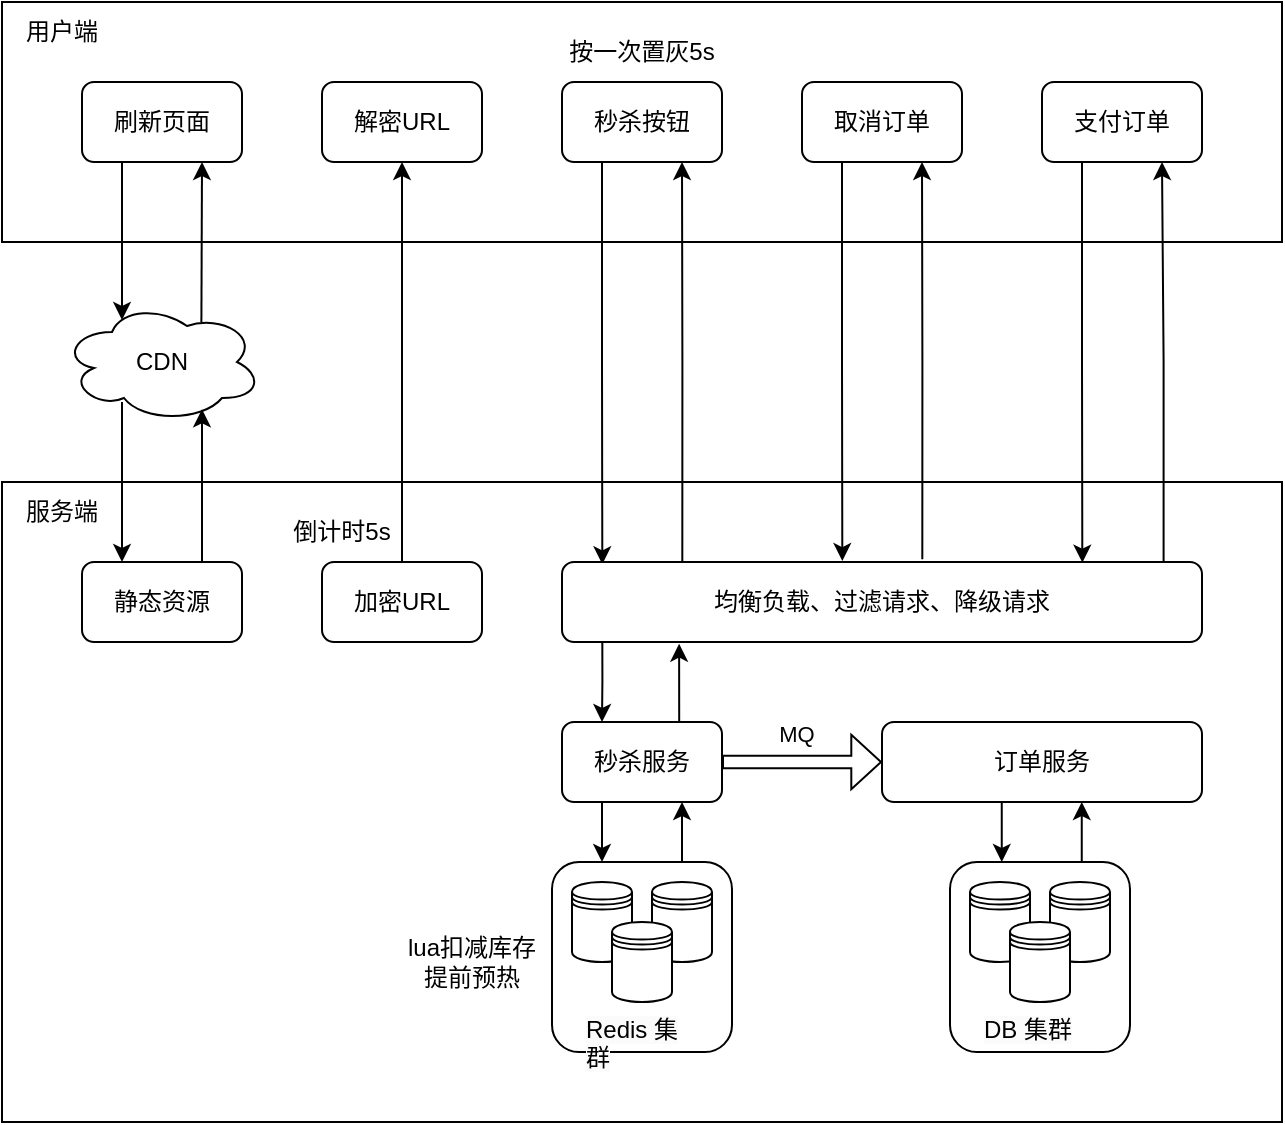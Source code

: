 <mxfile version="21.6.8" type="github">
  <diagram name="第 1 页" id="iJYLgnD0Vp_bRv892wBv">
    <mxGraphModel dx="844" dy="468" grid="1" gridSize="10" guides="1" tooltips="1" connect="1" arrows="1" fold="1" page="1" pageScale="1" pageWidth="827" pageHeight="1169" math="0" shadow="0">
      <root>
        <mxCell id="0" />
        <mxCell id="1" parent="0" />
        <mxCell id="BWaOofcB4zOCKCN69qSM-3" value="" style="rounded=0;whiteSpace=wrap;html=1;fillColor=none;" vertex="1" parent="1">
          <mxGeometry x="40" y="40" width="640" height="120" as="geometry" />
        </mxCell>
        <mxCell id="BWaOofcB4zOCKCN69qSM-33" style="edgeStyle=orthogonalEdgeStyle;rounded=0;orthogonalLoop=1;jettySize=auto;html=1;exitX=0.25;exitY=1;exitDx=0;exitDy=0;entryX=0.063;entryY=0.029;entryDx=0;entryDy=0;entryPerimeter=0;" edge="1" parent="1" source="BWaOofcB4zOCKCN69qSM-2" target="BWaOofcB4zOCKCN69qSM-40">
          <mxGeometry relative="1" as="geometry" />
        </mxCell>
        <mxCell id="BWaOofcB4zOCKCN69qSM-2" value="秒杀按钮" style="rounded=1;whiteSpace=wrap;html=1;" vertex="1" parent="1">
          <mxGeometry x="320" y="80" width="80" height="40" as="geometry" />
        </mxCell>
        <mxCell id="BWaOofcB4zOCKCN69qSM-4" value="用户端" style="text;html=1;strokeColor=none;fillColor=none;align=center;verticalAlign=middle;whiteSpace=wrap;rounded=0;" vertex="1" parent="1">
          <mxGeometry x="40" y="40" width="60" height="30" as="geometry" />
        </mxCell>
        <mxCell id="BWaOofcB4zOCKCN69qSM-5" value="" style="rounded=0;whiteSpace=wrap;html=1;fillColor=none;" vertex="1" parent="1">
          <mxGeometry x="40" y="280" width="640" height="320" as="geometry" />
        </mxCell>
        <mxCell id="BWaOofcB4zOCKCN69qSM-6" value="服务端" style="text;html=1;strokeColor=none;fillColor=none;align=center;verticalAlign=middle;whiteSpace=wrap;rounded=0;" vertex="1" parent="1">
          <mxGeometry x="40" y="280" width="60" height="30" as="geometry" />
        </mxCell>
        <mxCell id="BWaOofcB4zOCKCN69qSM-8" value="刷新页面" style="rounded=1;whiteSpace=wrap;html=1;" vertex="1" parent="1">
          <mxGeometry x="80" y="80" width="80" height="40" as="geometry" />
        </mxCell>
        <mxCell id="BWaOofcB4zOCKCN69qSM-36" style="edgeStyle=orthogonalEdgeStyle;rounded=0;orthogonalLoop=1;jettySize=auto;html=1;exitX=0.25;exitY=1;exitDx=0;exitDy=0;entryX=0.438;entryY=-0.012;entryDx=0;entryDy=0;entryPerimeter=0;" edge="1" parent="1" source="BWaOofcB4zOCKCN69qSM-9" target="BWaOofcB4zOCKCN69qSM-40">
          <mxGeometry relative="1" as="geometry" />
        </mxCell>
        <mxCell id="BWaOofcB4zOCKCN69qSM-9" value="取消订单" style="rounded=1;whiteSpace=wrap;html=1;" vertex="1" parent="1">
          <mxGeometry x="440" y="80" width="80" height="40" as="geometry" />
        </mxCell>
        <mxCell id="BWaOofcB4zOCKCN69qSM-38" style="edgeStyle=orthogonalEdgeStyle;rounded=0;orthogonalLoop=1;jettySize=auto;html=1;exitX=0.25;exitY=1;exitDx=0;exitDy=0;entryX=0.813;entryY=0.008;entryDx=0;entryDy=0;entryPerimeter=0;" edge="1" parent="1" source="BWaOofcB4zOCKCN69qSM-10" target="BWaOofcB4zOCKCN69qSM-40">
          <mxGeometry relative="1" as="geometry" />
        </mxCell>
        <mxCell id="BWaOofcB4zOCKCN69qSM-10" value="支付订单" style="rounded=1;whiteSpace=wrap;html=1;" vertex="1" parent="1">
          <mxGeometry x="560" y="80" width="80" height="40" as="geometry" />
        </mxCell>
        <mxCell id="BWaOofcB4zOCKCN69qSM-12" value="静态资源" style="rounded=1;whiteSpace=wrap;html=1;" vertex="1" parent="1">
          <mxGeometry x="80" y="320" width="80" height="40" as="geometry" />
        </mxCell>
        <mxCell id="BWaOofcB4zOCKCN69qSM-13" value="CDN" style="ellipse;shape=cloud;whiteSpace=wrap;html=1;" vertex="1" parent="1">
          <mxGeometry x="70" y="190" width="100" height="60" as="geometry" />
        </mxCell>
        <mxCell id="BWaOofcB4zOCKCN69qSM-14" value="" style="endArrow=classic;html=1;rounded=0;exitX=0.25;exitY=1;exitDx=0;exitDy=0;entryX=0.3;entryY=0.15;entryDx=0;entryDy=0;entryPerimeter=0;" edge="1" parent="1" source="BWaOofcB4zOCKCN69qSM-8" target="BWaOofcB4zOCKCN69qSM-13">
          <mxGeometry width="50" height="50" relative="1" as="geometry">
            <mxPoint x="390" y="430" as="sourcePoint" />
            <mxPoint x="440" y="380" as="targetPoint" />
          </mxGeometry>
        </mxCell>
        <mxCell id="BWaOofcB4zOCKCN69qSM-15" value="" style="endArrow=classic;html=1;rounded=0;entryX=0.25;entryY=0;entryDx=0;entryDy=0;" edge="1" parent="1" target="BWaOofcB4zOCKCN69qSM-12">
          <mxGeometry width="50" height="50" relative="1" as="geometry">
            <mxPoint x="100" y="240" as="sourcePoint" />
            <mxPoint x="100" y="310" as="targetPoint" />
          </mxGeometry>
        </mxCell>
        <mxCell id="BWaOofcB4zOCKCN69qSM-16" value="" style="endArrow=classic;html=1;rounded=0;exitX=0.75;exitY=0;exitDx=0;exitDy=0;entryX=0.7;entryY=0.894;entryDx=0;entryDy=0;entryPerimeter=0;" edge="1" parent="1" source="BWaOofcB4zOCKCN69qSM-12" target="BWaOofcB4zOCKCN69qSM-13">
          <mxGeometry width="50" height="50" relative="1" as="geometry">
            <mxPoint x="140" y="320" as="sourcePoint" />
            <mxPoint x="140" y="250" as="targetPoint" />
          </mxGeometry>
        </mxCell>
        <mxCell id="BWaOofcB4zOCKCN69qSM-17" value="" style="endArrow=classic;html=1;rounded=0;exitX=0.697;exitY=0.167;exitDx=0;exitDy=0;exitPerimeter=0;" edge="1" parent="1" source="BWaOofcB4zOCKCN69qSM-13">
          <mxGeometry width="50" height="50" relative="1" as="geometry">
            <mxPoint x="140" y="196" as="sourcePoint" />
            <mxPoint x="140" y="120" as="targetPoint" />
          </mxGeometry>
        </mxCell>
        <mxCell id="BWaOofcB4zOCKCN69qSM-18" value="按一次置灰5s" style="text;html=1;strokeColor=none;fillColor=none;align=center;verticalAlign=middle;whiteSpace=wrap;rounded=0;" vertex="1" parent="1">
          <mxGeometry x="320" y="50" width="80" height="30" as="geometry" />
        </mxCell>
        <mxCell id="BWaOofcB4zOCKCN69qSM-19" value="加密URL" style="rounded=1;whiteSpace=wrap;html=1;" vertex="1" parent="1">
          <mxGeometry x="200" y="320" width="80" height="40" as="geometry" />
        </mxCell>
        <mxCell id="BWaOofcB4zOCKCN69qSM-20" value="解密URL" style="rounded=1;whiteSpace=wrap;html=1;" vertex="1" parent="1">
          <mxGeometry x="200" y="80" width="80" height="40" as="geometry" />
        </mxCell>
        <mxCell id="BWaOofcB4zOCKCN69qSM-21" value="" style="endArrow=classic;html=1;rounded=0;" edge="1" parent="1" source="BWaOofcB4zOCKCN69qSM-19" target="BWaOofcB4zOCKCN69qSM-20">
          <mxGeometry width="50" height="50" relative="1" as="geometry">
            <mxPoint x="230" y="260" as="sourcePoint" />
            <mxPoint x="280" y="210" as="targetPoint" />
          </mxGeometry>
        </mxCell>
        <mxCell id="BWaOofcB4zOCKCN69qSM-22" value="倒计时5s" style="text;html=1;strokeColor=none;fillColor=none;align=center;verticalAlign=middle;whiteSpace=wrap;rounded=0;" vertex="1" parent="1">
          <mxGeometry x="180" y="290" width="60" height="30" as="geometry" />
        </mxCell>
        <mxCell id="BWaOofcB4zOCKCN69qSM-34" style="edgeStyle=orthogonalEdgeStyle;rounded=0;orthogonalLoop=1;jettySize=auto;html=1;exitX=0.188;exitY=-0.012;exitDx=0;exitDy=0;entryX=0.75;entryY=1;entryDx=0;entryDy=0;exitPerimeter=0;" edge="1" parent="1" source="BWaOofcB4zOCKCN69qSM-40" target="BWaOofcB4zOCKCN69qSM-2">
          <mxGeometry relative="1" as="geometry" />
        </mxCell>
        <mxCell id="BWaOofcB4zOCKCN69qSM-48" style="edgeStyle=orthogonalEdgeStyle;rounded=0;orthogonalLoop=1;jettySize=auto;html=1;exitX=0.25;exitY=1;exitDx=0;exitDy=0;" edge="1" parent="1" source="BWaOofcB4zOCKCN69qSM-30">
          <mxGeometry relative="1" as="geometry">
            <mxPoint x="340" y="470" as="targetPoint" />
          </mxGeometry>
        </mxCell>
        <mxCell id="BWaOofcB4zOCKCN69qSM-51" style="edgeStyle=orthogonalEdgeStyle;rounded=0;orthogonalLoop=1;jettySize=auto;html=1;exitX=0.75;exitY=0;exitDx=0;exitDy=0;entryX=0.183;entryY=1.021;entryDx=0;entryDy=0;entryPerimeter=0;" edge="1" parent="1" source="BWaOofcB4zOCKCN69qSM-30" target="BWaOofcB4zOCKCN69qSM-40">
          <mxGeometry relative="1" as="geometry" />
        </mxCell>
        <mxCell id="BWaOofcB4zOCKCN69qSM-52" style="edgeStyle=orthogonalEdgeStyle;rounded=0;orthogonalLoop=1;jettySize=auto;html=1;exitX=1;exitY=0.5;exitDx=0;exitDy=0;entryX=0;entryY=0.5;entryDx=0;entryDy=0;shape=flexArrow;width=6.286;endSize=4.617;" edge="1" parent="1" source="BWaOofcB4zOCKCN69qSM-30" target="BWaOofcB4zOCKCN69qSM-35">
          <mxGeometry relative="1" as="geometry" />
        </mxCell>
        <mxCell id="BWaOofcB4zOCKCN69qSM-53" value="MQ" style="edgeLabel;html=1;align=center;verticalAlign=middle;resizable=0;points=[];" vertex="1" connectable="0" parent="BWaOofcB4zOCKCN69qSM-52">
          <mxGeometry x="-0.175" y="-2" relative="1" as="geometry">
            <mxPoint x="4" y="-16" as="offset" />
          </mxGeometry>
        </mxCell>
        <mxCell id="BWaOofcB4zOCKCN69qSM-30" value="秒杀服务" style="rounded=1;whiteSpace=wrap;html=1;" vertex="1" parent="1">
          <mxGeometry x="320" y="400" width="80" height="40" as="geometry" />
        </mxCell>
        <mxCell id="BWaOofcB4zOCKCN69qSM-37" style="edgeStyle=orthogonalEdgeStyle;rounded=0;orthogonalLoop=1;jettySize=auto;html=1;exitX=0.563;exitY=-0.033;exitDx=0;exitDy=0;entryX=0.75;entryY=1;entryDx=0;entryDy=0;exitPerimeter=0;" edge="1" parent="1" source="BWaOofcB4zOCKCN69qSM-40" target="BWaOofcB4zOCKCN69qSM-9">
          <mxGeometry relative="1" as="geometry">
            <Array as="points" />
          </mxGeometry>
        </mxCell>
        <mxCell id="BWaOofcB4zOCKCN69qSM-39" style="edgeStyle=orthogonalEdgeStyle;rounded=0;orthogonalLoop=1;jettySize=auto;html=1;exitX=0.94;exitY=-0.012;exitDx=0;exitDy=0;entryX=0.75;entryY=1;entryDx=0;entryDy=0;exitPerimeter=0;" edge="1" parent="1" source="BWaOofcB4zOCKCN69qSM-40" target="BWaOofcB4zOCKCN69qSM-10">
          <mxGeometry relative="1" as="geometry">
            <Array as="points" />
          </mxGeometry>
        </mxCell>
        <mxCell id="BWaOofcB4zOCKCN69qSM-35" value="订单服务" style="rounded=1;whiteSpace=wrap;html=1;" vertex="1" parent="1">
          <mxGeometry x="480" y="400" width="160" height="40" as="geometry" />
        </mxCell>
        <mxCell id="BWaOofcB4zOCKCN69qSM-50" style="edgeStyle=orthogonalEdgeStyle;rounded=0;orthogonalLoop=1;jettySize=auto;html=1;exitX=0.063;exitY=1;exitDx=0;exitDy=0;entryX=0.25;entryY=0;entryDx=0;entryDy=0;exitPerimeter=0;" edge="1" parent="1" source="BWaOofcB4zOCKCN69qSM-40" target="BWaOofcB4zOCKCN69qSM-30">
          <mxGeometry relative="1" as="geometry" />
        </mxCell>
        <mxCell id="BWaOofcB4zOCKCN69qSM-40" value="均衡负载、过滤请求、降级请求" style="rounded=1;whiteSpace=wrap;html=1;" vertex="1" parent="1">
          <mxGeometry x="320" y="320" width="320" height="40" as="geometry" />
        </mxCell>
        <mxCell id="BWaOofcB4zOCKCN69qSM-41" value="lua扣减库存&lt;br&gt;提前预热" style="text;html=1;strokeColor=none;fillColor=none;align=center;verticalAlign=middle;whiteSpace=wrap;rounded=0;" vertex="1" parent="1">
          <mxGeometry x="240" y="505" width="70" height="30" as="geometry" />
        </mxCell>
        <mxCell id="BWaOofcB4zOCKCN69qSM-47" value="" style="group" vertex="1" connectable="0" parent="1">
          <mxGeometry x="315" y="470" width="90" height="100" as="geometry" />
        </mxCell>
        <mxCell id="BWaOofcB4zOCKCN69qSM-46" value="" style="rounded=1;whiteSpace=wrap;html=1;" vertex="1" parent="BWaOofcB4zOCKCN69qSM-47">
          <mxGeometry width="90" height="95" as="geometry" />
        </mxCell>
        <mxCell id="BWaOofcB4zOCKCN69qSM-45" value="" style="group" vertex="1" connectable="0" parent="BWaOofcB4zOCKCN69qSM-47">
          <mxGeometry x="10" y="10" width="70" height="90" as="geometry" />
        </mxCell>
        <mxCell id="BWaOofcB4zOCKCN69qSM-27" value="" style="shape=datastore;whiteSpace=wrap;html=1;" vertex="1" parent="BWaOofcB4zOCKCN69qSM-45">
          <mxGeometry width="30" height="40" as="geometry" />
        </mxCell>
        <mxCell id="BWaOofcB4zOCKCN69qSM-42" value="&lt;span style=&quot;color: rgb(0, 0, 0); font-family: Helvetica; font-size: 12px; font-style: normal; font-variant-ligatures: normal; font-variant-caps: normal; font-weight: 400; letter-spacing: normal; orphans: 2; text-align: center; text-indent: 0px; text-transform: none; widows: 2; word-spacing: 0px; -webkit-text-stroke-width: 0px; background-color: rgb(251, 251, 251); text-decoration-thickness: initial; text-decoration-style: initial; text-decoration-color: initial; float: none; display: inline !important;&quot;&gt;Redis&amp;nbsp;&lt;/span&gt;&lt;span style=&quot;color: rgb(0, 0, 0); font-family: Helvetica; font-size: 12px; font-style: normal; font-variant-ligatures: normal; font-variant-caps: normal; font-weight: 400; letter-spacing: normal; orphans: 2; text-align: center; text-indent: 0px; text-transform: none; widows: 2; word-spacing: 0px; -webkit-text-stroke-width: 0px; background-color: rgb(251, 251, 251); text-decoration-thickness: initial; text-decoration-style: initial; text-decoration-color: initial; float: none; display: inline !important;&quot;&gt;集群&lt;/span&gt;" style="text;whiteSpace=wrap;html=1;" vertex="1" parent="BWaOofcB4zOCKCN69qSM-45">
          <mxGeometry x="5" y="60" width="60" height="30" as="geometry" />
        </mxCell>
        <mxCell id="BWaOofcB4zOCKCN69qSM-43" value="" style="shape=datastore;whiteSpace=wrap;html=1;" vertex="1" parent="BWaOofcB4zOCKCN69qSM-45">
          <mxGeometry x="40" width="30" height="40" as="geometry" />
        </mxCell>
        <mxCell id="BWaOofcB4zOCKCN69qSM-44" value="" style="shape=datastore;whiteSpace=wrap;html=1;" vertex="1" parent="BWaOofcB4zOCKCN69qSM-45">
          <mxGeometry x="20" y="20" width="30" height="40" as="geometry" />
        </mxCell>
        <mxCell id="BWaOofcB4zOCKCN69qSM-49" style="edgeStyle=orthogonalEdgeStyle;rounded=0;orthogonalLoop=1;jettySize=auto;html=1;entryX=0.75;entryY=1;entryDx=0;entryDy=0;" edge="1" parent="1" target="BWaOofcB4zOCKCN69qSM-30">
          <mxGeometry relative="1" as="geometry">
            <mxPoint x="380" y="470" as="sourcePoint" />
          </mxGeometry>
        </mxCell>
        <mxCell id="BWaOofcB4zOCKCN69qSM-55" value="" style="group" vertex="1" connectable="0" parent="1">
          <mxGeometry x="514" y="470" width="90" height="100" as="geometry" />
        </mxCell>
        <mxCell id="BWaOofcB4zOCKCN69qSM-56" value="" style="rounded=1;whiteSpace=wrap;html=1;" vertex="1" parent="BWaOofcB4zOCKCN69qSM-55">
          <mxGeometry width="90" height="95" as="geometry" />
        </mxCell>
        <mxCell id="BWaOofcB4zOCKCN69qSM-57" value="" style="group" vertex="1" connectable="0" parent="BWaOofcB4zOCKCN69qSM-55">
          <mxGeometry x="10" y="10" width="70" height="90" as="geometry" />
        </mxCell>
        <mxCell id="BWaOofcB4zOCKCN69qSM-58" value="" style="shape=datastore;whiteSpace=wrap;html=1;" vertex="1" parent="BWaOofcB4zOCKCN69qSM-57">
          <mxGeometry width="30" height="40" as="geometry" />
        </mxCell>
        <mxCell id="BWaOofcB4zOCKCN69qSM-59" value="&lt;span style=&quot;color: rgb(0, 0, 0); font-family: Helvetica; font-size: 12px; font-style: normal; font-variant-ligatures: normal; font-variant-caps: normal; font-weight: 400; letter-spacing: normal; orphans: 2; text-align: center; text-indent: 0px; text-transform: none; widows: 2; word-spacing: 0px; -webkit-text-stroke-width: 0px; background-color: rgb(251, 251, 251); text-decoration-thickness: initial; text-decoration-style: initial; text-decoration-color: initial; float: none; display: inline !important;&quot;&gt;DB&amp;nbsp;&lt;/span&gt;&lt;span style=&quot;color: rgb(0, 0, 0); font-family: Helvetica; font-size: 12px; font-style: normal; font-variant-ligatures: normal; font-variant-caps: normal; font-weight: 400; letter-spacing: normal; orphans: 2; text-align: center; text-indent: 0px; text-transform: none; widows: 2; word-spacing: 0px; -webkit-text-stroke-width: 0px; background-color: rgb(251, 251, 251); text-decoration-thickness: initial; text-decoration-style: initial; text-decoration-color: initial; float: none; display: inline !important;&quot;&gt;集群&lt;/span&gt;" style="text;whiteSpace=wrap;html=1;" vertex="1" parent="BWaOofcB4zOCKCN69qSM-57">
          <mxGeometry x="5" y="60" width="60" height="30" as="geometry" />
        </mxCell>
        <mxCell id="BWaOofcB4zOCKCN69qSM-60" value="" style="shape=datastore;whiteSpace=wrap;html=1;" vertex="1" parent="BWaOofcB4zOCKCN69qSM-57">
          <mxGeometry x="40" width="30" height="40" as="geometry" />
        </mxCell>
        <mxCell id="BWaOofcB4zOCKCN69qSM-61" value="" style="shape=datastore;whiteSpace=wrap;html=1;" vertex="1" parent="BWaOofcB4zOCKCN69qSM-57">
          <mxGeometry x="20" y="20" width="30" height="40" as="geometry" />
        </mxCell>
        <mxCell id="BWaOofcB4zOCKCN69qSM-64" style="edgeStyle=orthogonalEdgeStyle;rounded=0;orthogonalLoop=1;jettySize=auto;html=1;exitX=0.25;exitY=1;exitDx=0;exitDy=0;" edge="1" parent="1">
          <mxGeometry relative="1" as="geometry">
            <mxPoint x="539.88" y="470" as="targetPoint" />
            <mxPoint x="539.88" y="440" as="sourcePoint" />
          </mxGeometry>
        </mxCell>
        <mxCell id="BWaOofcB4zOCKCN69qSM-65" style="edgeStyle=orthogonalEdgeStyle;rounded=0;orthogonalLoop=1;jettySize=auto;html=1;entryX=0.75;entryY=1;entryDx=0;entryDy=0;" edge="1" parent="1">
          <mxGeometry relative="1" as="geometry">
            <mxPoint x="579.88" y="470" as="sourcePoint" />
            <mxPoint x="579.88" y="440" as="targetPoint" />
          </mxGeometry>
        </mxCell>
      </root>
    </mxGraphModel>
  </diagram>
</mxfile>
